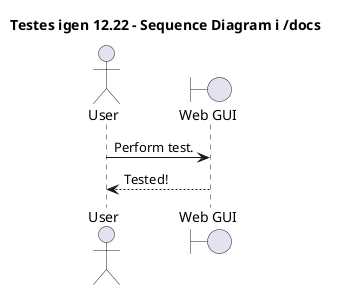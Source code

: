 @startuml

title "Testes igen 12.22 - Sequence Diagram i /docs"

actor User
boundary "Web GUI" as GUI

User -> GUI: Perform test.
GUI --> User: Tested!

@enduml
